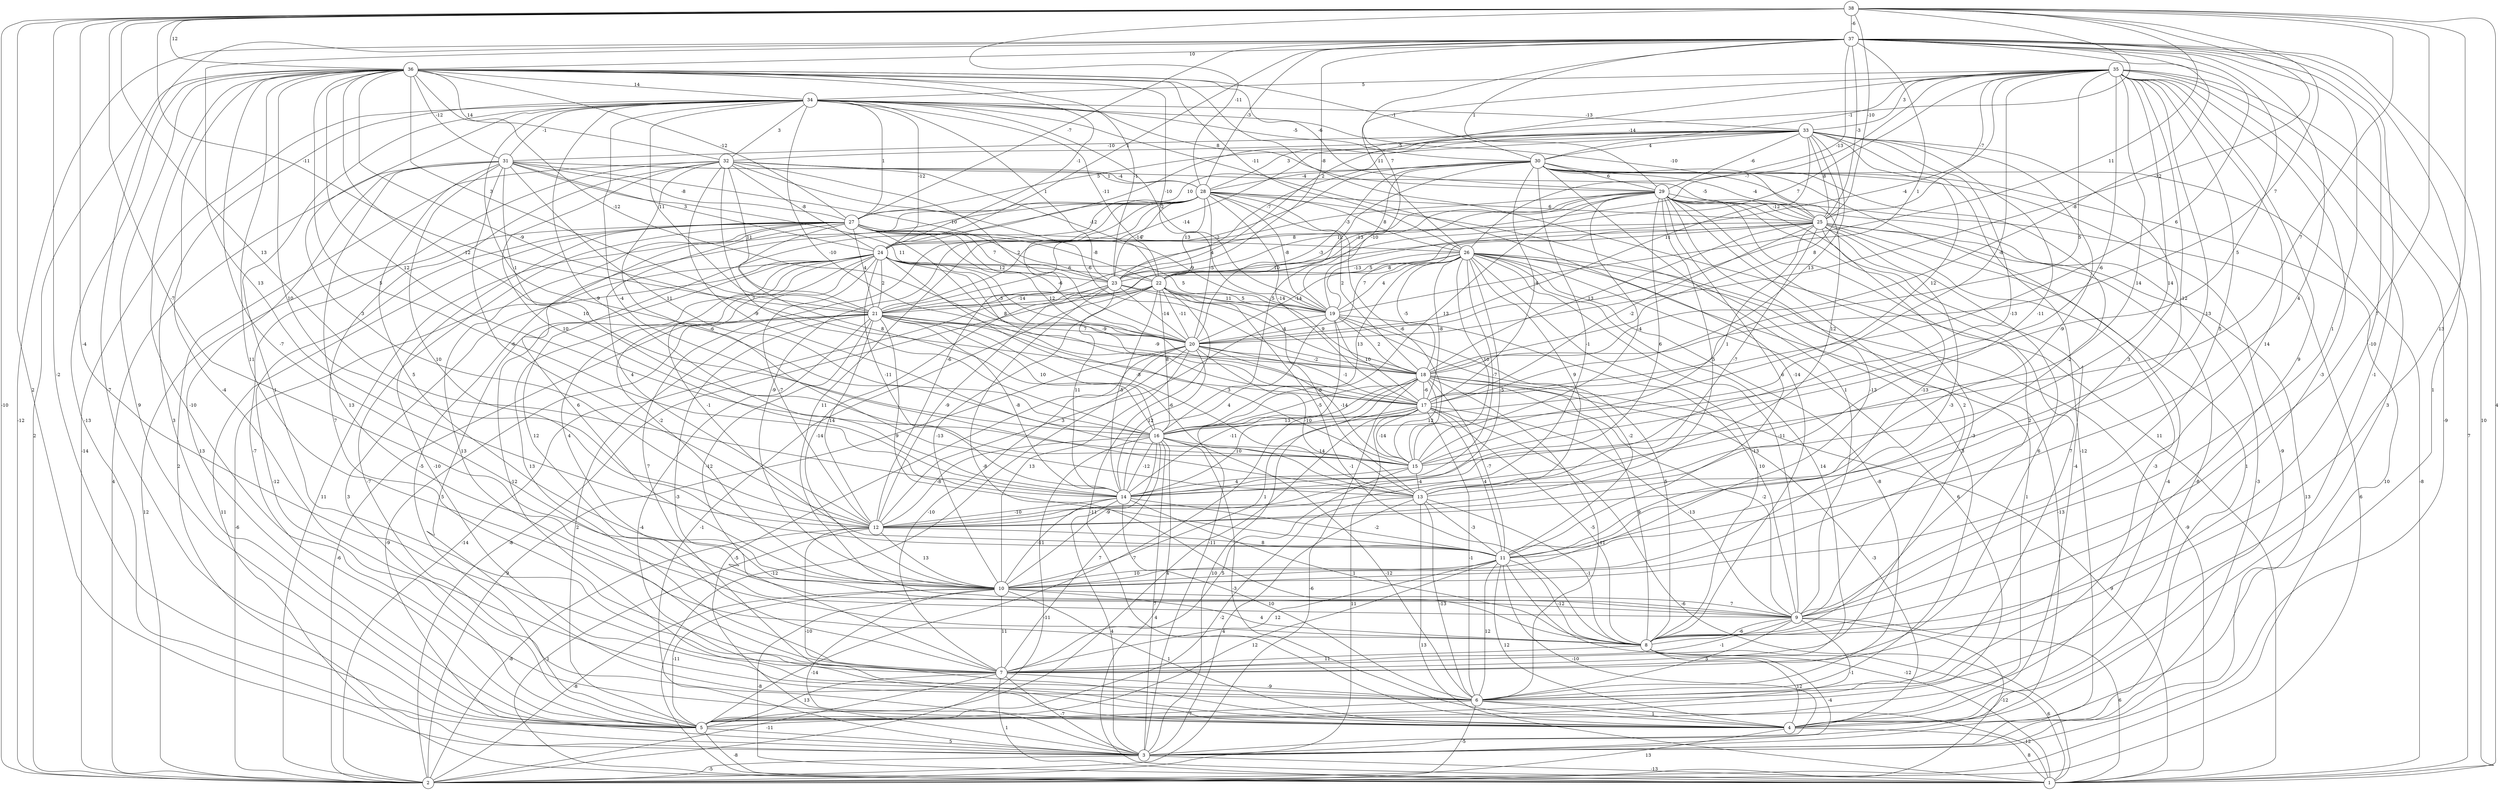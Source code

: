 graph { 
	 fontname="Helvetica,Arial,sans-serif" 
	 node [shape = circle]; 
	 38 -- 1 [label = "4"];
	 38 -- 2 [label = "-10"];
	 38 -- 3 [label = "2"];
	 38 -- 5 [label = "-2"];
	 38 -- 7 [label = "-4"];
	 38 -- 8 [label = "13"];
	 38 -- 9 [label = "7"];
	 38 -- 10 [label = "-7"];
	 38 -- 14 [label = "13"];
	 38 -- 15 [label = "7"];
	 38 -- 18 [label = "7"];
	 38 -- 19 [label = "11"];
	 38 -- 20 [label = "-12"];
	 38 -- 21 [label = "-11"];
	 38 -- 24 [label = "-14"];
	 38 -- 25 [label = "-10"];
	 38 -- 28 [label = "-11"];
	 38 -- 36 [label = "12"];
	 38 -- 37 [label = "-6"];
	 37 -- 1 [label = "10"];
	 37 -- 2 [label = "-12"];
	 37 -- 4 [label = "1"];
	 37 -- 5 [label = "-7"];
	 37 -- 6 [label = "-1"];
	 37 -- 8 [label = "-10"];
	 37 -- 9 [label = "1"];
	 37 -- 11 [label = "4"];
	 37 -- 12 [label = "13"];
	 37 -- 15 [label = "5"];
	 37 -- 17 [label = "6"];
	 37 -- 18 [label = "-8"];
	 37 -- 20 [label = "1"];
	 37 -- 22 [label = "7"];
	 37 -- 23 [label = "-8"];
	 37 -- 24 [label = "1"];
	 37 -- 25 [label = "-3"];
	 37 -- 26 [label = "-13"];
	 37 -- 27 [label = "-7"];
	 37 -- 28 [label = "-3"];
	 37 -- 29 [label = "1"];
	 37 -- 36 [label = "10"];
	 36 -- 1 [label = "11"];
	 36 -- 2 [label = "2"];
	 36 -- 3 [label = "-13"];
	 36 -- 4 [label = "-10"];
	 36 -- 5 [label = "9"];
	 36 -- 6 [label = "-4"];
	 36 -- 8 [label = "11"];
	 36 -- 9 [label = "-7"];
	 36 -- 12 [label = "10"];
	 36 -- 14 [label = "5"];
	 36 -- 15 [label = "12"];
	 36 -- 16 [label = "-12"];
	 36 -- 17 [label = "-9"];
	 36 -- 19 [label = "-10"];
	 36 -- 20 [label = "-12"];
	 36 -- 21 [label = "3"];
	 36 -- 23 [label = "-1"];
	 36 -- 24 [label = "-1"];
	 36 -- 26 [label = "-11"];
	 36 -- 27 [label = "-12"];
	 36 -- 29 [label = "-6"];
	 36 -- 30 [label = "-1"];
	 36 -- 31 [label = "-12"];
	 36 -- 32 [label = "14"];
	 36 -- 34 [label = "14"];
	 35 -- 1 [label = "7"];
	 35 -- 3 [label = "-9"];
	 35 -- 4 [label = "3"];
	 35 -- 7 [label = "-3"];
	 35 -- 8 [label = "9"];
	 35 -- 9 [label = "14"];
	 35 -- 10 [label = "5"];
	 35 -- 11 [label = "13"];
	 35 -- 12 [label = "-12"];
	 35 -- 13 [label = "14"];
	 35 -- 14 [label = "14"];
	 35 -- 15 [label = "-6"];
	 35 -- 16 [label = "-8"];
	 35 -- 17 [label = "5"];
	 35 -- 19 [label = "-4"];
	 35 -- 21 [label = "7"];
	 35 -- 22 [label = "-7"];
	 35 -- 23 [label = "2"];
	 35 -- 25 [label = "-7"];
	 35 -- 26 [label = "11"];
	 35 -- 30 [label = "-1"];
	 35 -- 33 [label = "3"];
	 35 -- 34 [label = "5"];
	 34 -- 2 [label = "-14"];
	 34 -- 5 [label = "3"];
	 34 -- 7 [label = "1"];
	 34 -- 8 [label = "-14"];
	 34 -- 12 [label = "3"];
	 34 -- 13 [label = "-4"];
	 34 -- 14 [label = "9"];
	 34 -- 16 [label = "-1"];
	 34 -- 17 [label = "-10"];
	 34 -- 19 [label = "-2"];
	 34 -- 21 [label = "11"];
	 34 -- 22 [label = "-11"];
	 34 -- 23 [label = "1"];
	 34 -- 24 [label = "-12"];
	 34 -- 25 [label = "-10"];
	 34 -- 27 [label = "1"];
	 34 -- 29 [label = "8"];
	 34 -- 30 [label = "-5"];
	 34 -- 31 [label = "-1"];
	 34 -- 32 [label = "3"];
	 34 -- 33 [label = "-13"];
	 33 -- 3 [label = "-12"];
	 33 -- 10 [label = "3"];
	 33 -- 12 [label = "-9"];
	 33 -- 13 [label = "-11"];
	 33 -- 14 [label = "-13"];
	 33 -- 16 [label = "12"];
	 33 -- 17 [label = "13"];
	 33 -- 18 [label = "8"];
	 33 -- 20 [label = "11"];
	 33 -- 21 [label = "-14"];
	 33 -- 23 [label = "-7"];
	 33 -- 25 [label = "8"];
	 33 -- 27 [label = "5"];
	 33 -- 28 [label = "3"];
	 33 -- 29 [label = "-6"];
	 33 -- 30 [label = "4"];
	 33 -- 31 [label = "-10"];
	 33 -- 32 [label = "-5"];
	 32 -- 3 [label = "2"];
	 32 -- 5 [label = "-7"];
	 32 -- 7 [label = "7"];
	 32 -- 13 [label = "-6"];
	 32 -- 14 [label = "10"];
	 32 -- 15 [label = "-9"];
	 32 -- 16 [label = "7"];
	 32 -- 18 [label = "-6"];
	 32 -- 20 [label = "2"];
	 32 -- 21 [label = "11"];
	 32 -- 22 [label = "-12"];
	 32 -- 24 [label = "-8"];
	 32 -- 25 [label = "-5"];
	 32 -- 28 [label = "-4"];
	 31 -- 2 [label = "4"];
	 31 -- 5 [label = "13"];
	 31 -- 8 [label = "13"];
	 31 -- 10 [label = "5"];
	 31 -- 11 [label = "10"];
	 31 -- 12 [label = "-6"];
	 31 -- 15 [label = "10"];
	 31 -- 16 [label = "11"];
	 31 -- 20 [label = "11"];
	 31 -- 23 [label = "-10"];
	 31 -- 24 [label = "3"];
	 31 -- 27 [label = "-8"];
	 31 -- 28 [label = "1"];
	 30 -- 1 [label = "-8"];
	 30 -- 2 [label = "10"];
	 30 -- 3 [label = "1"];
	 30 -- 4 [label = "-9"];
	 30 -- 9 [label = "1"];
	 30 -- 11 [label = "-2"];
	 30 -- 12 [label = "-1"];
	 30 -- 13 [label = "12"];
	 30 -- 16 [label = "5"];
	 30 -- 17 [label = "-4"];
	 30 -- 19 [label = "-10"];
	 30 -- 20 [label = "-3"];
	 30 -- 21 [label = "-2"];
	 30 -- 25 [label = "-4"];
	 30 -- 27 [label = "10"];
	 30 -- 28 [label = "-4"];
	 30 -- 29 [label = "6"];
	 29 -- 2 [label = "6"];
	 29 -- 3 [label = "-3"];
	 29 -- 4 [label = "-4"];
	 29 -- 6 [label = "7"];
	 29 -- 7 [label = "-3"];
	 29 -- 8 [label = "2"];
	 29 -- 9 [label = "2"];
	 29 -- 10 [label = "-13"];
	 29 -- 11 [label = "6"];
	 29 -- 12 [label = "5"];
	 29 -- 14 [label = "6"];
	 29 -- 15 [label = "-4"];
	 29 -- 16 [label = "13"];
	 29 -- 21 [label = "4"];
	 29 -- 22 [label = "-13"];
	 29 -- 23 [label = "12"];
	 29 -- 24 [label = "-3"];
	 29 -- 25 [label = "-12"];
	 28 -- 2 [label = "11"];
	 28 -- 4 [label = "7"];
	 28 -- 5 [label = "-5"];
	 28 -- 6 [label = "3"];
	 28 -- 7 [label = "12"];
	 28 -- 9 [label = "11"];
	 28 -- 10 [label = "-9"];
	 28 -- 12 [label = "-6"];
	 28 -- 15 [label = "-6"];
	 28 -- 17 [label = "-14"];
	 28 -- 18 [label = "2"];
	 28 -- 19 [label = "-8"];
	 28 -- 20 [label = "-5"];
	 28 -- 22 [label = "13"];
	 28 -- 23 [label = "-14"];
	 28 -- 25 [label = "6"];
	 28 -- 26 [label = "8"];
	 27 -- 1 [label = "11"];
	 27 -- 2 [label = "12"];
	 27 -- 4 [label = "-7"];
	 27 -- 5 [label = "-12"];
	 27 -- 6 [label = "-10"];
	 27 -- 7 [label = "13"];
	 27 -- 10 [label = "6"];
	 27 -- 12 [label = "4"];
	 27 -- 16 [label = "8"];
	 27 -- 17 [label = "8"];
	 27 -- 18 [label = "12"];
	 27 -- 19 [label = "-9"];
	 27 -- 20 [label = "-6"];
	 27 -- 21 [label = "4"];
	 27 -- 22 [label = "-8"];
	 27 -- 23 [label = "7"];
	 27 -- 26 [label = "7"];
	 26 -- 1 [label = "-9"];
	 26 -- 3 [label = "-13"];
	 26 -- 4 [label = "1"];
	 26 -- 5 [label = "6"];
	 26 -- 6 [label = "-8"];
	 26 -- 7 [label = "14"];
	 26 -- 8 [label = "-13"];
	 26 -- 9 [label = "-11"];
	 26 -- 12 [label = "-5"];
	 26 -- 13 [label = "9"];
	 26 -- 14 [label = "-7"];
	 26 -- 15 [label = "10"];
	 26 -- 16 [label = "13"];
	 26 -- 17 [label = "-8"];
	 26 -- 18 [label = "-5"];
	 26 -- 19 [label = "4"];
	 26 -- 20 [label = "-14"];
	 26 -- 22 [label = "8"];
	 26 -- 23 [label = "5"];
	 25 -- 3 [label = "13"];
	 25 -- 4 [label = "-8"];
	 25 -- 5 [label = "-4"];
	 25 -- 6 [label = "-3"];
	 25 -- 7 [label = "6"];
	 25 -- 10 [label = "-3"];
	 25 -- 11 [label = "-13"];
	 25 -- 13 [label = "-7"];
	 25 -- 15 [label = "1"];
	 25 -- 17 [label = "-2"];
	 25 -- 18 [label = "13"];
	 25 -- 19 [label = "-13"];
	 25 -- 20 [label = "7"];
	 25 -- 21 [label = "10"];
	 25 -- 24 [label = "8"];
	 24 -- 2 [label = "-6"];
	 24 -- 4 [label = "5"];
	 24 -- 5 [label = "3"];
	 24 -- 6 [label = "-12"];
	 24 -- 7 [label = "13"];
	 24 -- 9 [label = "4"];
	 24 -- 10 [label = "-2"];
	 24 -- 11 [label = "-1"];
	 24 -- 12 [label = "-7"];
	 24 -- 13 [label = "-8"];
	 24 -- 14 [label = "-11"];
	 24 -- 17 [label = "-9"];
	 24 -- 19 [label = "5"];
	 24 -- 20 [label = "-3"];
	 24 -- 21 [label = "2"];
	 24 -- 22 [label = "6"];
	 24 -- 23 [label = "12"];
	 23 -- 2 [label = "-14"];
	 23 -- 8 [label = "-8"];
	 23 -- 10 [label = "-14"];
	 23 -- 12 [label = "-9"];
	 23 -- 14 [label = "11"];
	 23 -- 18 [label = "-4"];
	 23 -- 19 [label = "11"];
	 23 -- 20 [label = "-14"];
	 22 -- 2 [label = "-8"];
	 22 -- 3 [label = "-1"];
	 22 -- 4 [label = "-11"];
	 22 -- 8 [label = "-1"];
	 22 -- 10 [label = "-13"];
	 22 -- 13 [label = "-8"];
	 22 -- 14 [label = "-5"];
	 22 -- 16 [label = "8"];
	 22 -- 18 [label = "9"];
	 22 -- 19 [label = "5"];
	 22 -- 20 [label = "-11"];
	 22 -- 21 [label = "-14"];
	 21 -- 2 [label = "-6"];
	 21 -- 3 [label = "-9"];
	 21 -- 4 [label = "-4"];
	 21 -- 5 [label = "2"];
	 21 -- 7 [label = "-3"];
	 21 -- 9 [label = "-12"];
	 21 -- 11 [label = "9"];
	 21 -- 12 [label = "14"];
	 21 -- 13 [label = "-6"];
	 21 -- 14 [label = "-8"];
	 21 -- 15 [label = "3"];
	 21 -- 16 [label = "10"];
	 21 -- 18 [label = "-9"];
	 21 -- 20 [label = "7"];
	 20 -- 1 [label = "-12"];
	 20 -- 2 [label = "9"];
	 20 -- 3 [label = "-5"];
	 20 -- 7 [label = "-10"];
	 20 -- 10 [label = "13"];
	 20 -- 13 [label = "-10"];
	 20 -- 14 [label = "12"];
	 20 -- 15 [label = "-14"];
	 20 -- 17 [label = "-1"];
	 20 -- 18 [label = "-2"];
	 19 -- 3 [label = "-11"];
	 19 -- 8 [label = "5"];
	 19 -- 9 [label = "10"];
	 19 -- 11 [label = "-2"];
	 19 -- 12 [label = "3"];
	 19 -- 14 [label = "4"];
	 19 -- 17 [label = "10"];
	 19 -- 18 [label = "2"];
	 18 -- 1 [label = "9"];
	 18 -- 2 [label = "-6"];
	 18 -- 3 [label = "10"];
	 18 -- 4 [label = "-3"];
	 18 -- 5 [label = "-7"];
	 18 -- 6 [label = "-11"];
	 18 -- 8 [label = "9"];
	 18 -- 9 [label = "-2"];
	 18 -- 11 [label = "-7"];
	 18 -- 14 [label = "-11"];
	 18 -- 15 [label = "12"];
	 18 -- 16 [label = "-5"];
	 18 -- 17 [label = "-6"];
	 17 -- 1 [label = "-6"];
	 17 -- 2 [label = "11"];
	 17 -- 5 [label = "4"];
	 17 -- 6 [label = "-1"];
	 17 -- 8 [label = "-5"];
	 17 -- 9 [label = "-13"];
	 17 -- 10 [label = "1"];
	 17 -- 11 [label = "4"];
	 17 -- 14 [label = "10"];
	 17 -- 15 [label = "-14"];
	 17 -- 16 [label = "13"];
	 16 -- 1 [label = "4"];
	 16 -- 2 [label = "-11"];
	 16 -- 3 [label = "7"];
	 16 -- 4 [label = "-3"];
	 16 -- 6 [label = "-12"];
	 16 -- 7 [label = "7"];
	 16 -- 10 [label = "-9"];
	 16 -- 12 [label = "-8"];
	 16 -- 14 [label = "-12"];
	 16 -- 15 [label = "14"];
	 15 -- 7 [label = "5"];
	 15 -- 13 [label = "-4"];
	 15 -- 14 [label = "4"];
	 14 -- 3 [label = "4"];
	 14 -- 6 [label = "10"];
	 14 -- 8 [label = "1"];
	 14 -- 10 [label = "-11"];
	 14 -- 11 [label = "-2"];
	 14 -- 12 [label = "-10"];
	 13 -- 1 [label = "13"];
	 13 -- 3 [label = "4"];
	 13 -- 5 [label = "-2"];
	 13 -- 6 [label = "-13"];
	 13 -- 8 [label = "-1"];
	 13 -- 11 [label = "-3"];
	 12 -- 1 [label = "1"];
	 12 -- 2 [label = "-8"];
	 12 -- 4 [label = "-10"];
	 12 -- 10 [label = "13"];
	 12 -- 11 [label = "8"];
	 11 -- 1 [label = "-12"];
	 11 -- 3 [label = "-10"];
	 11 -- 4 [label = "12"];
	 11 -- 5 [label = "12"];
	 11 -- 6 [label = "12"];
	 11 -- 7 [label = "12"];
	 11 -- 8 [label = "-12"];
	 11 -- 10 [label = "10"];
	 10 -- 1 [label = "-8"];
	 10 -- 2 [label = "-8"];
	 10 -- 3 [label = "-14"];
	 10 -- 4 [label = "1"];
	 10 -- 5 [label = "-11"];
	 10 -- 7 [label = "11"];
	 10 -- 8 [label = "4"];
	 10 -- 9 [label = "7"];
	 9 -- 1 [label = "6"];
	 9 -- 2 [label = "-12"];
	 9 -- 5 [label = "-1"];
	 9 -- 6 [label = "5"];
	 9 -- 7 [label = "-1"];
	 9 -- 8 [label = "-6"];
	 8 -- 1 [label = "6"];
	 8 -- 3 [label = "-4"];
	 8 -- 4 [label = "12"];
	 8 -- 7 [label = "11"];
	 7 -- 1 [label = "1"];
	 7 -- 2 [label = "-11"];
	 7 -- 3 [label = "-7"];
	 7 -- 5 [label = "13"];
	 7 -- 6 [label = "-9"];
	 6 -- 1 [label = "12"];
	 6 -- 2 [label = "-5"];
	 6 -- 4 [label = "1"];
	 6 -- 5 [label = "7"];
	 5 -- 1 [label = "-8"];
	 5 -- 3 [label = "5"];
	 4 -- 1 [label = "8"];
	 4 -- 2 [label = "13"];
	 3 -- 1 [label = "-13"];
	 3 -- 2 [label = "-5"];
	 1;
	 2;
	 3;
	 4;
	 5;
	 6;
	 7;
	 8;
	 9;
	 10;
	 11;
	 12;
	 13;
	 14;
	 15;
	 16;
	 17;
	 18;
	 19;
	 20;
	 21;
	 22;
	 23;
	 24;
	 25;
	 26;
	 27;
	 28;
	 29;
	 30;
	 31;
	 32;
	 33;
	 34;
	 35;
	 36;
	 37;
	 38;
}
